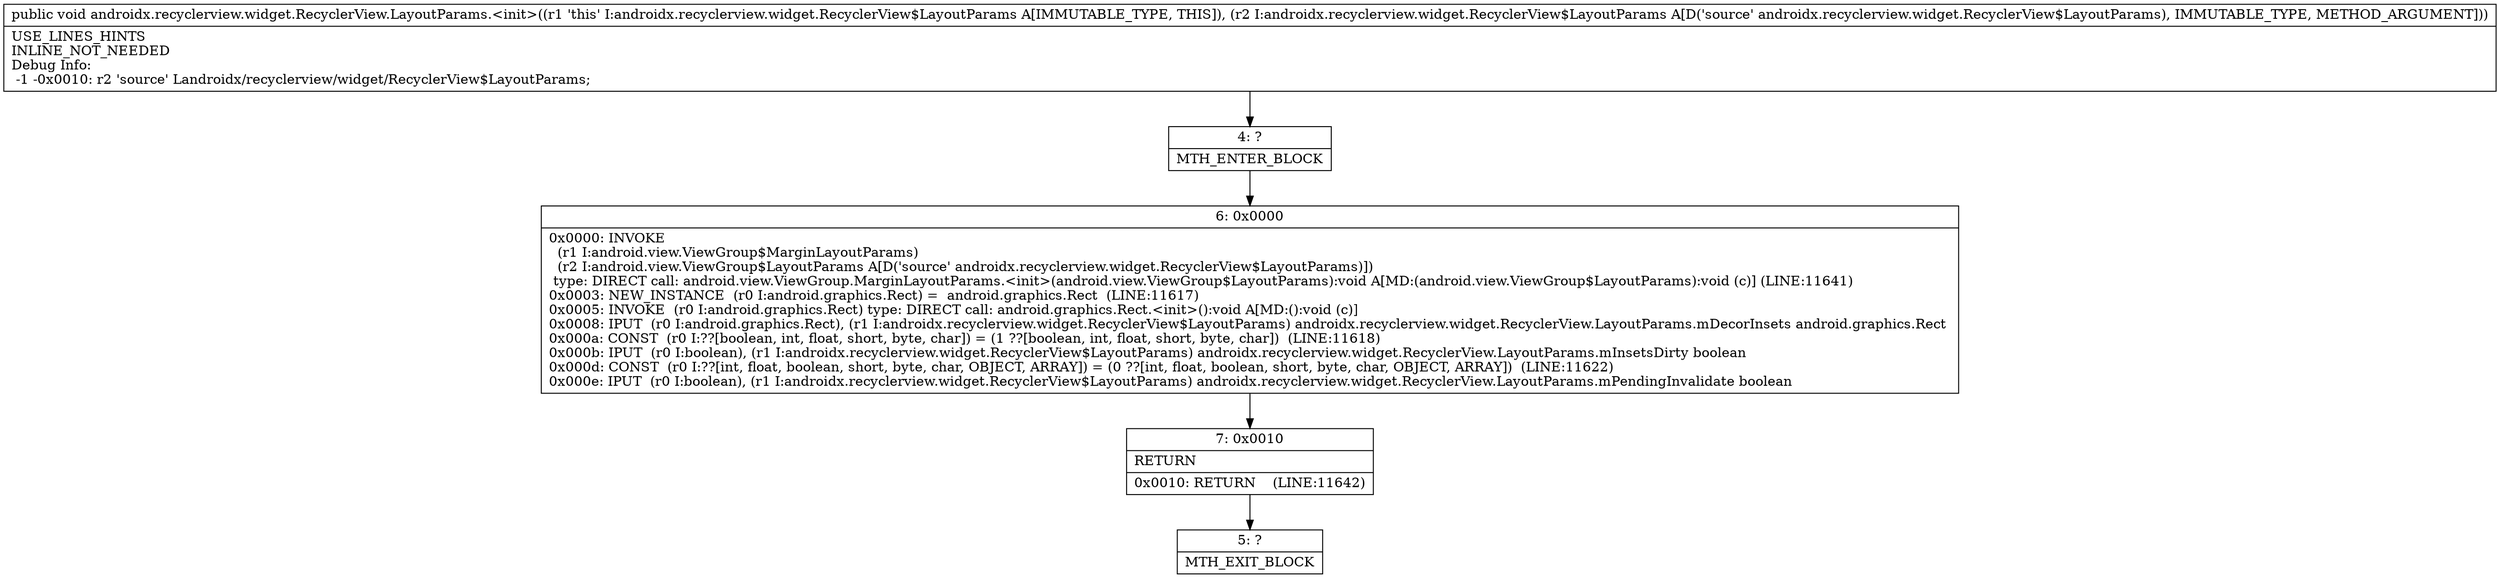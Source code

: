 digraph "CFG forandroidx.recyclerview.widget.RecyclerView.LayoutParams.\<init\>(Landroidx\/recyclerview\/widget\/RecyclerView$LayoutParams;)V" {
Node_4 [shape=record,label="{4\:\ ?|MTH_ENTER_BLOCK\l}"];
Node_6 [shape=record,label="{6\:\ 0x0000|0x0000: INVOKE  \l  (r1 I:android.view.ViewGroup$MarginLayoutParams)\l  (r2 I:android.view.ViewGroup$LayoutParams A[D('source' androidx.recyclerview.widget.RecyclerView$LayoutParams)])\l type: DIRECT call: android.view.ViewGroup.MarginLayoutParams.\<init\>(android.view.ViewGroup$LayoutParams):void A[MD:(android.view.ViewGroup$LayoutParams):void (c)] (LINE:11641)\l0x0003: NEW_INSTANCE  (r0 I:android.graphics.Rect) =  android.graphics.Rect  (LINE:11617)\l0x0005: INVOKE  (r0 I:android.graphics.Rect) type: DIRECT call: android.graphics.Rect.\<init\>():void A[MD:():void (c)]\l0x0008: IPUT  (r0 I:android.graphics.Rect), (r1 I:androidx.recyclerview.widget.RecyclerView$LayoutParams) androidx.recyclerview.widget.RecyclerView.LayoutParams.mDecorInsets android.graphics.Rect \l0x000a: CONST  (r0 I:??[boolean, int, float, short, byte, char]) = (1 ??[boolean, int, float, short, byte, char])  (LINE:11618)\l0x000b: IPUT  (r0 I:boolean), (r1 I:androidx.recyclerview.widget.RecyclerView$LayoutParams) androidx.recyclerview.widget.RecyclerView.LayoutParams.mInsetsDirty boolean \l0x000d: CONST  (r0 I:??[int, float, boolean, short, byte, char, OBJECT, ARRAY]) = (0 ??[int, float, boolean, short, byte, char, OBJECT, ARRAY])  (LINE:11622)\l0x000e: IPUT  (r0 I:boolean), (r1 I:androidx.recyclerview.widget.RecyclerView$LayoutParams) androidx.recyclerview.widget.RecyclerView.LayoutParams.mPendingInvalidate boolean \l}"];
Node_7 [shape=record,label="{7\:\ 0x0010|RETURN\l|0x0010: RETURN    (LINE:11642)\l}"];
Node_5 [shape=record,label="{5\:\ ?|MTH_EXIT_BLOCK\l}"];
MethodNode[shape=record,label="{public void androidx.recyclerview.widget.RecyclerView.LayoutParams.\<init\>((r1 'this' I:androidx.recyclerview.widget.RecyclerView$LayoutParams A[IMMUTABLE_TYPE, THIS]), (r2 I:androidx.recyclerview.widget.RecyclerView$LayoutParams A[D('source' androidx.recyclerview.widget.RecyclerView$LayoutParams), IMMUTABLE_TYPE, METHOD_ARGUMENT]))  | USE_LINES_HINTS\lINLINE_NOT_NEEDED\lDebug Info:\l  \-1 \-0x0010: r2 'source' Landroidx\/recyclerview\/widget\/RecyclerView$LayoutParams;\l}"];
MethodNode -> Node_4;Node_4 -> Node_6;
Node_6 -> Node_7;
Node_7 -> Node_5;
}

